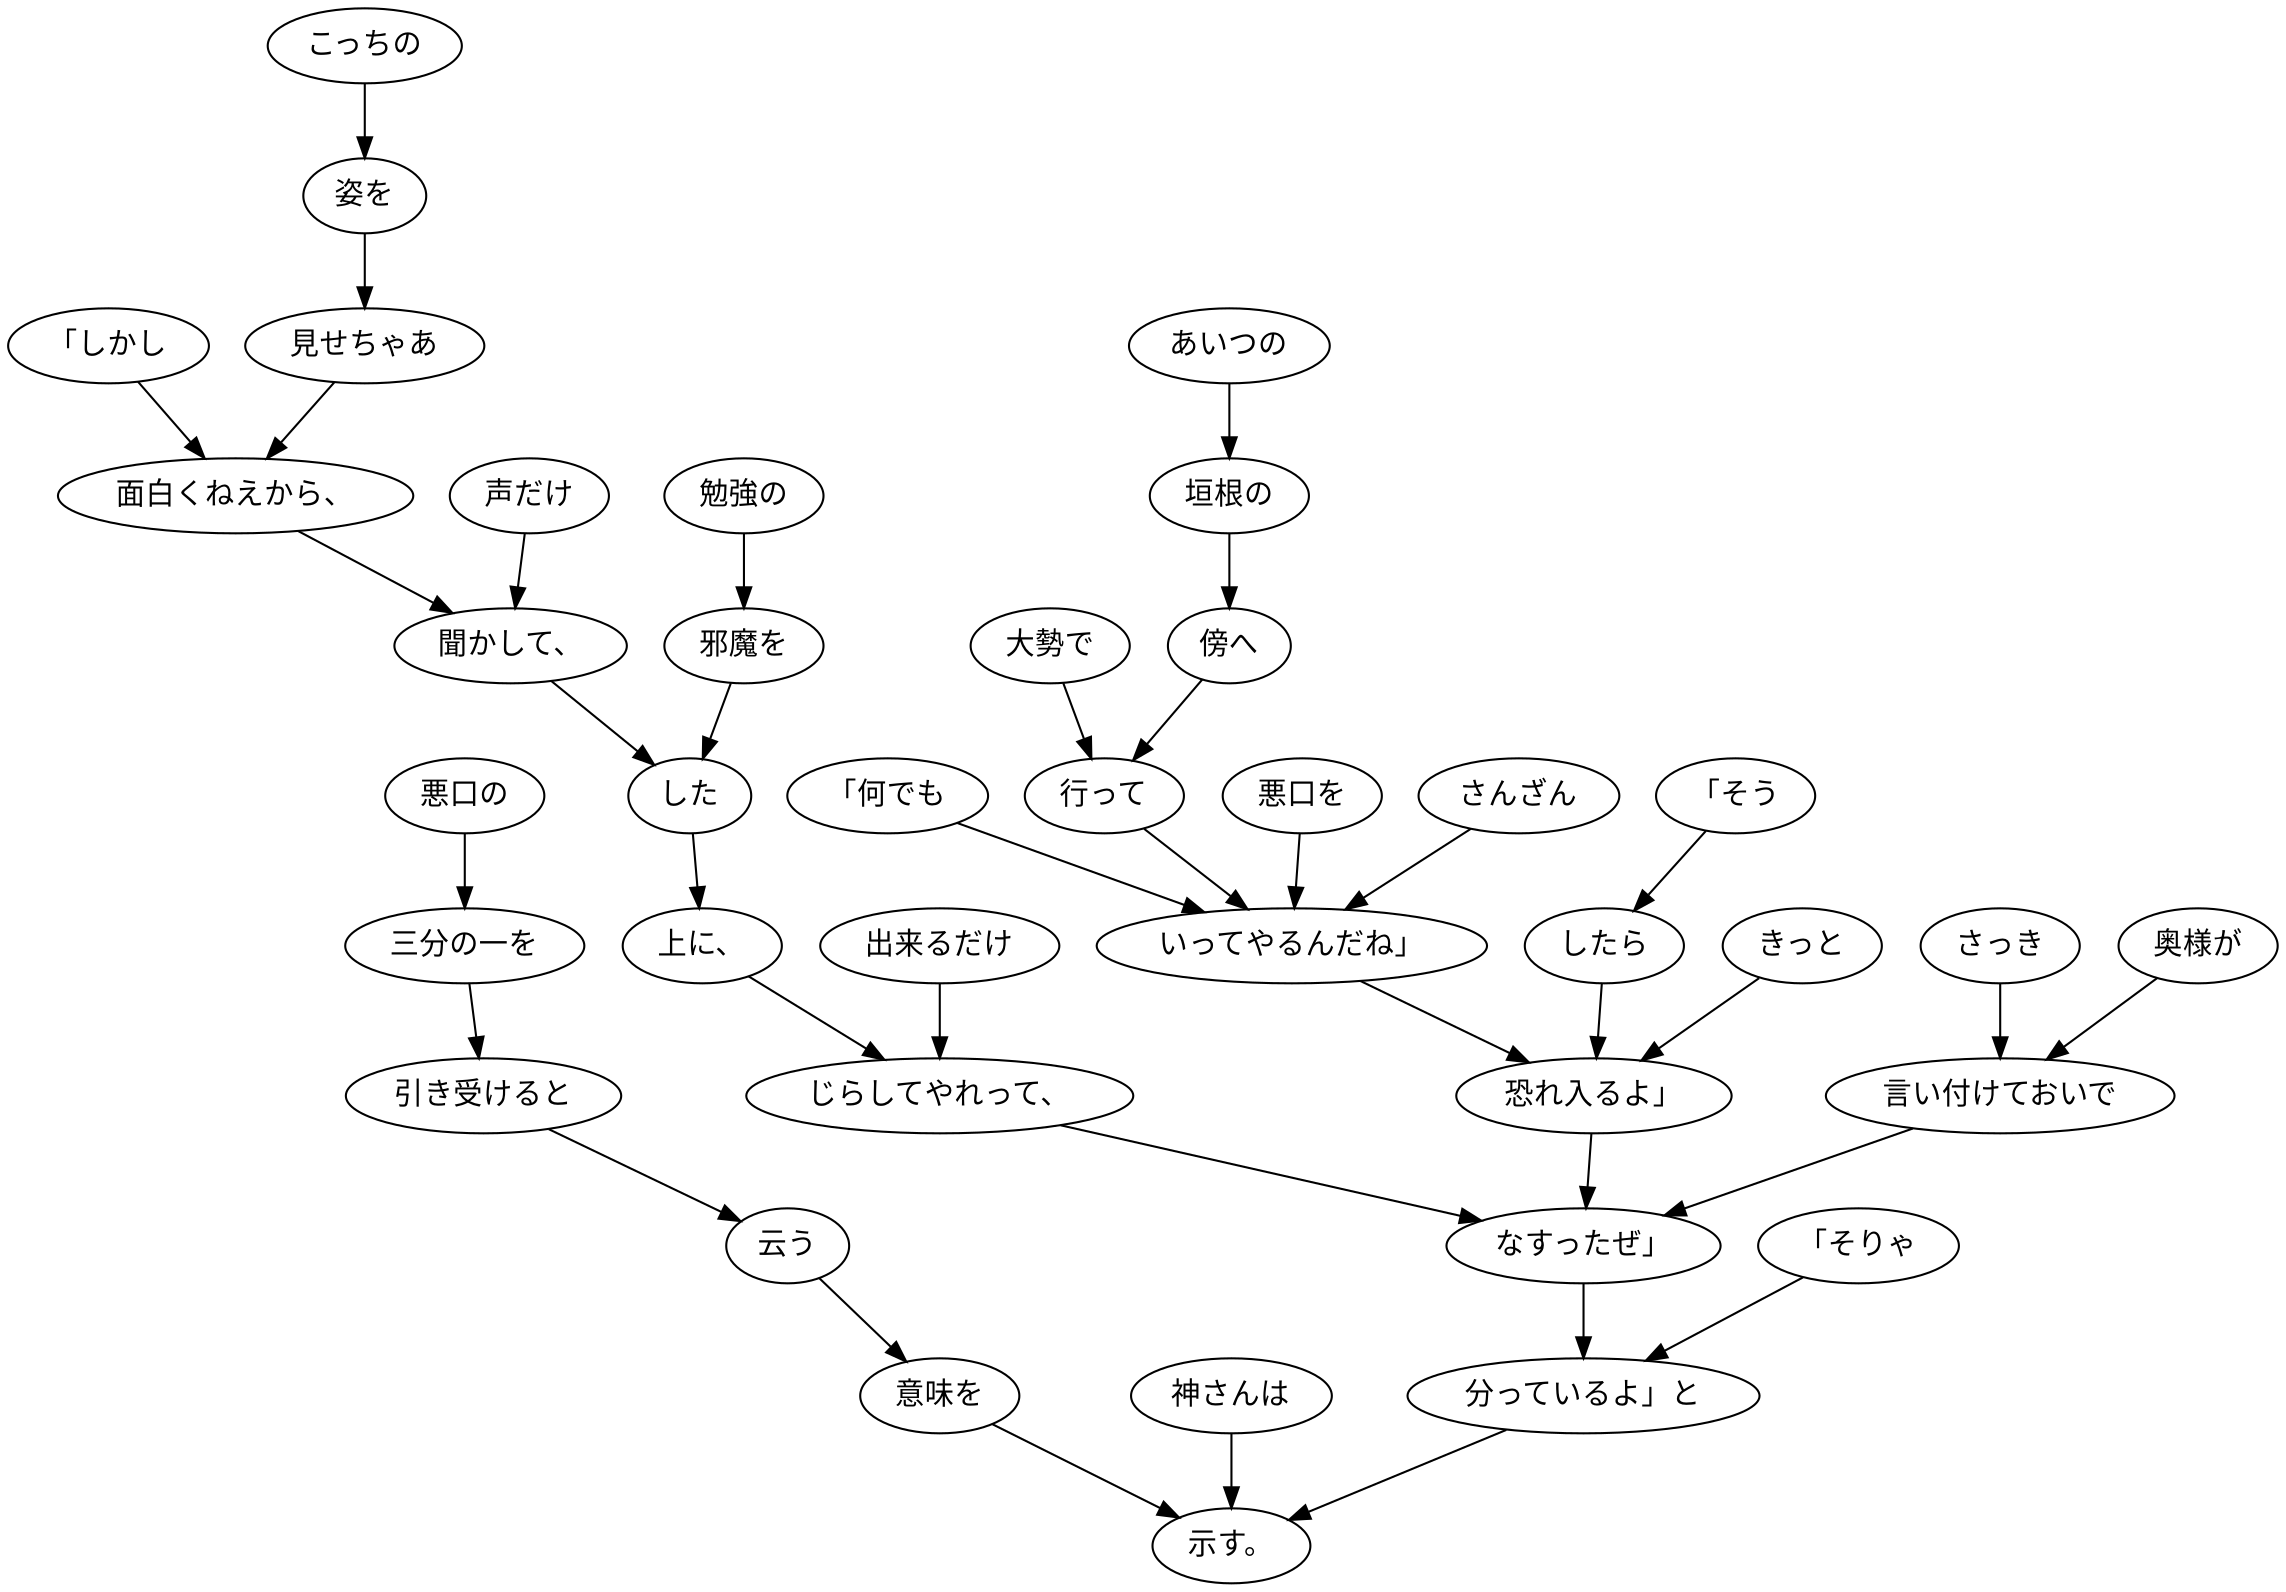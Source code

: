 digraph graph1834 {
	node0 [label="「何でも"];
	node1 [label="大勢で"];
	node2 [label="あいつの"];
	node3 [label="垣根の"];
	node4 [label="傍へ"];
	node5 [label="行って"];
	node6 [label="悪口を"];
	node7 [label="さんざん"];
	node8 [label="いってやるんだね」"];
	node9 [label="「そう"];
	node10 [label="したら"];
	node11 [label="きっと"];
	node12 [label="恐れ入るよ」"];
	node13 [label="「しかし"];
	node14 [label="こっちの"];
	node15 [label="姿を"];
	node16 [label="見せちゃあ"];
	node17 [label="面白くねえから、"];
	node18 [label="声だけ"];
	node19 [label="聞かして、"];
	node20 [label="勉強の"];
	node21 [label="邪魔を"];
	node22 [label="した"];
	node23 [label="上に、"];
	node24 [label="出来るだけ"];
	node25 [label="じらしてやれって、"];
	node26 [label="さっき"];
	node27 [label="奥様が"];
	node28 [label="言い付けておいで"];
	node29 [label="なすったぜ」"];
	node30 [label="「そりゃ"];
	node31 [label="分っているよ」と"];
	node32 [label="神さんは"];
	node33 [label="悪口の"];
	node34 [label="三分の一を"];
	node35 [label="引き受けると"];
	node36 [label="云う"];
	node37 [label="意味を"];
	node38 [label="示す。"];
	node0 -> node8;
	node1 -> node5;
	node2 -> node3;
	node3 -> node4;
	node4 -> node5;
	node5 -> node8;
	node6 -> node8;
	node7 -> node8;
	node8 -> node12;
	node9 -> node10;
	node10 -> node12;
	node11 -> node12;
	node12 -> node29;
	node13 -> node17;
	node14 -> node15;
	node15 -> node16;
	node16 -> node17;
	node17 -> node19;
	node18 -> node19;
	node19 -> node22;
	node20 -> node21;
	node21 -> node22;
	node22 -> node23;
	node23 -> node25;
	node24 -> node25;
	node25 -> node29;
	node26 -> node28;
	node27 -> node28;
	node28 -> node29;
	node29 -> node31;
	node30 -> node31;
	node31 -> node38;
	node32 -> node38;
	node33 -> node34;
	node34 -> node35;
	node35 -> node36;
	node36 -> node37;
	node37 -> node38;
}
